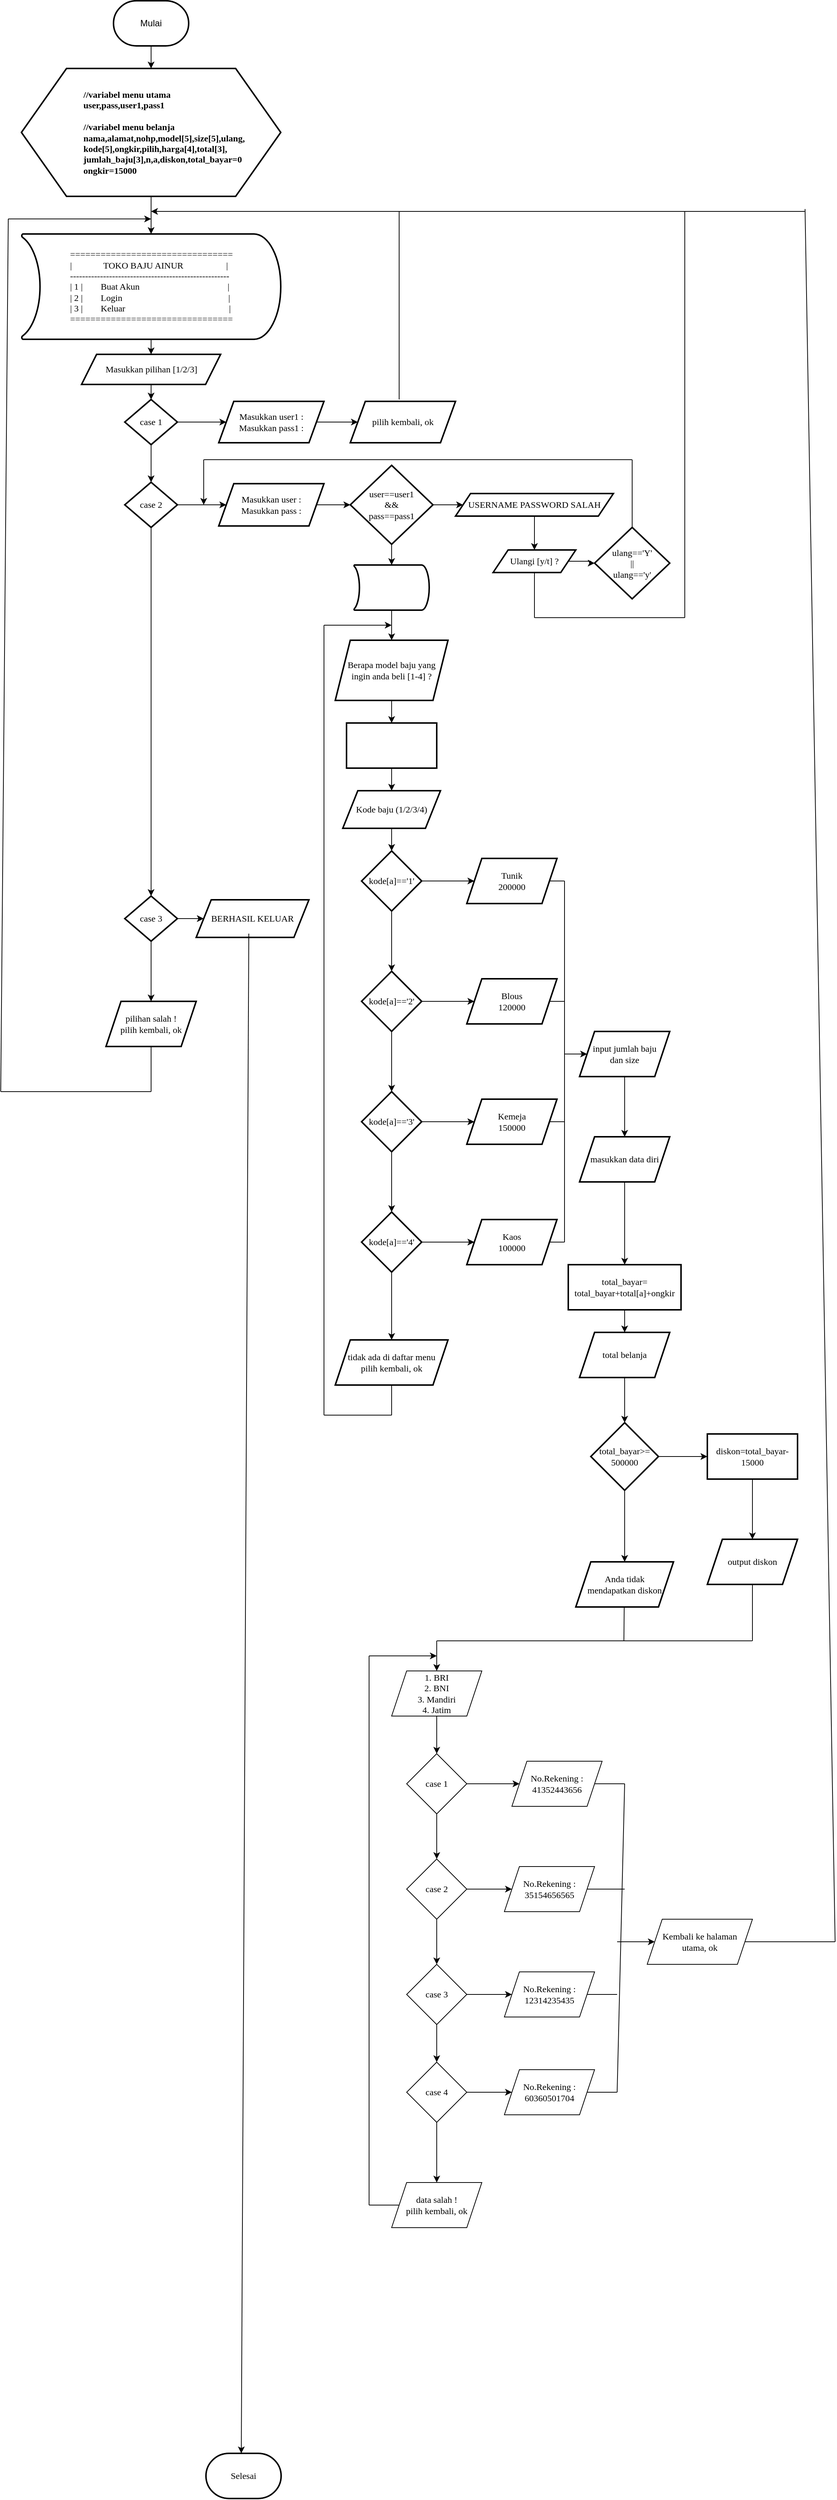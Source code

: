 <mxfile version="20.8.1" type="github">
  <diagram id="lUVQCdelqZV2-xX5M3US" name="Page-1">
    <mxGraphModel dx="1600" dy="880" grid="1" gridSize="10" guides="1" tooltips="1" connect="1" arrows="1" fold="1" page="1" pageScale="1" pageWidth="850" pageHeight="1100" math="0" shadow="0">
      <root>
        <mxCell id="0" />
        <mxCell id="1" parent="0" />
        <mxCell id="BLzsqgk2nv_leOkiWDsG-5" value="" style="edgeStyle=orthogonalEdgeStyle;rounded=0;orthogonalLoop=1;jettySize=auto;html=1;" parent="1" source="BLzsqgk2nv_leOkiWDsG-1" target="BLzsqgk2nv_leOkiWDsG-4" edge="1">
          <mxGeometry relative="1" as="geometry" />
        </mxCell>
        <mxCell id="BLzsqgk2nv_leOkiWDsG-1" value="Mulai" style="strokeWidth=2;html=1;shape=mxgraph.flowchart.terminator;whiteSpace=wrap;" parent="1" vertex="1">
          <mxGeometry x="320" y="20" width="100" height="60" as="geometry" />
        </mxCell>
        <mxCell id="BLzsqgk2nv_leOkiWDsG-9" value="" style="edgeStyle=orthogonalEdgeStyle;rounded=0;orthogonalLoop=1;jettySize=auto;html=1;fontFamily=Times New Roman;" parent="1" source="BLzsqgk2nv_leOkiWDsG-4" target="BLzsqgk2nv_leOkiWDsG-8" edge="1">
          <mxGeometry relative="1" as="geometry" />
        </mxCell>
        <mxCell id="BLzsqgk2nv_leOkiWDsG-4" value="&lt;blockquote style=&quot;margin: 0 0 0 40px; border: none; padding: 0px;&quot;&gt;&lt;blockquote style=&quot;margin: 0 0 0 40px; border: none; padding: 0px;&quot;&gt;&lt;div&gt;&lt;font style=&quot;&quot; face=&quot;Times New Roman&quot;&gt;&lt;b&gt;//variabel menu utama&lt;/b&gt;&lt;/font&gt;&lt;/div&gt;&lt;/blockquote&gt;&lt;blockquote style=&quot;margin: 0 0 0 40px; border: none; padding: 0px;&quot;&gt;&lt;div&gt;&lt;font face=&quot;Times New Roman&quot;&gt;&lt;b&gt;user,pass,&lt;/b&gt;&lt;/font&gt;&lt;b style=&quot;font-family: &amp;quot;Times New Roman&amp;quot;; background-color: initial;&quot;&gt;user1,pass1&lt;/b&gt;&lt;/div&gt;&lt;div&gt;&lt;b style=&quot;font-family: &amp;quot;Times New Roman&amp;quot;; background-color: initial;&quot;&gt;&lt;br&gt;&lt;/b&gt;&lt;/div&gt;&lt;/blockquote&gt;&lt;blockquote style=&quot;margin: 0 0 0 40px; border: none; padding: 0px;&quot;&gt;&lt;div&gt;&lt;font face=&quot;Times New Roman&quot;&gt;&lt;b&gt;//variabel menu belanja&lt;/b&gt;&lt;/font&gt;&lt;/div&gt;&lt;/blockquote&gt;&lt;blockquote style=&quot;margin: 0 0 0 40px; border: none; padding: 0px;&quot;&gt;&lt;div&gt;&lt;font face=&quot;Times New Roman&quot;&gt;&lt;b&gt;nama,alamat,&lt;/b&gt;&lt;/font&gt;&lt;b style=&quot;font-family: &amp;quot;Times New Roman&amp;quot;; background-color: initial;&quot;&gt;nohp,&lt;/b&gt;&lt;b style=&quot;font-family: &amp;quot;Times New Roman&amp;quot;; background-color: initial;&quot;&gt;model[5],size[5],&lt;/b&gt;&lt;b style=&quot;font-family: &amp;quot;Times New Roman&amp;quot;; background-color: initial;&quot;&gt;ulang,&amp;nbsp; &amp;nbsp; &amp;nbsp; &amp;nbsp; &amp;nbsp;&amp;nbsp;&lt;/b&gt;&lt;/div&gt;&lt;/blockquote&gt;&lt;blockquote style=&quot;margin: 0 0 0 40px; border: none; padding: 0px;&quot;&gt;&lt;div&gt;&lt;font face=&quot;Times New Roman&quot;&gt;&lt;b&gt;kode[5],&lt;/b&gt;&lt;/font&gt;&lt;b style=&quot;font-family: &amp;quot;Times New Roman&amp;quot;; background-color: initial;&quot;&gt;ongkir,pilih,&lt;/b&gt;&lt;b style=&quot;font-family: &amp;quot;Times New Roman&amp;quot;; background-color: initial;&quot;&gt;harga[4],total[3],&lt;/b&gt;&lt;/div&gt;&lt;div&gt;&lt;b style=&quot;font-family: &amp;quot;Times New Roman&amp;quot;; background-color: initial;&quot;&gt;jumlah_baju[3],&lt;/b&gt;&lt;b style=&quot;font-family: &amp;quot;Times New Roman&amp;quot;; background-color: initial;&quot;&gt;n,a,diskon,&lt;/b&gt;&lt;b style=&quot;font-family: &amp;quot;Times New Roman&amp;quot;; background-color: initial;&quot;&gt;total_bayar=0&lt;/b&gt;&lt;/div&gt;&lt;div&gt;&lt;b style=&quot;font-family: &amp;quot;Times New Roman&amp;quot;; background-color: initial;&quot;&gt;ongkir=15000&lt;/b&gt;&lt;/div&gt;&lt;/blockquote&gt;&lt;/blockquote&gt;&lt;div&gt;&lt;span style=&quot;&quot;&gt;	&lt;/span&gt;&lt;/div&gt;" style="shape=hexagon;perimeter=hexagonPerimeter2;whiteSpace=wrap;html=1;fixedSize=1;strokeWidth=2;size=60;align=left;" parent="1" vertex="1">
          <mxGeometry x="197.5" y="110" width="345" height="170" as="geometry" />
        </mxCell>
        <mxCell id="BLzsqgk2nv_leOkiWDsG-11" value="" style="edgeStyle=orthogonalEdgeStyle;rounded=0;orthogonalLoop=1;jettySize=auto;html=1;fontFamily=Times New Roman;" parent="1" source="BLzsqgk2nv_leOkiWDsG-8" target="BLzsqgk2nv_leOkiWDsG-10" edge="1">
          <mxGeometry relative="1" as="geometry" />
        </mxCell>
        <mxCell id="BLzsqgk2nv_leOkiWDsG-8" value="&lt;div style=&quot;text-align: justify;&quot;&gt;================================&lt;/div&gt;&lt;div style=&quot;text-align: justify;&quot;&gt;|&amp;nbsp; &amp;nbsp; &amp;nbsp; &amp;nbsp; &amp;nbsp; &amp;nbsp; &amp;nbsp; TOKO BAJU AINUR&amp;nbsp; &amp;nbsp; &amp;nbsp; &amp;nbsp; &amp;nbsp; &amp;nbsp; &amp;nbsp; &amp;nbsp; &amp;nbsp; &amp;nbsp;|&lt;/div&gt;&lt;div style=&quot;text-align: justify;&quot;&gt;-----------------------------------------------------&lt;/div&gt;&lt;div style=&quot;text-align: justify;&quot;&gt;| 1 |&amp;nbsp; &amp;nbsp; &amp;nbsp; &amp;nbsp; Buat Akun&amp;nbsp; &amp;nbsp; &amp;nbsp; &amp;nbsp; &amp;nbsp; &amp;nbsp; &amp;nbsp; &amp;nbsp; &amp;nbsp; &amp;nbsp; &amp;nbsp; &amp;nbsp; &amp;nbsp; &amp;nbsp; &amp;nbsp; &amp;nbsp; &amp;nbsp; &amp;nbsp; &amp;nbsp; &amp;nbsp;|&lt;/div&gt;&lt;div style=&quot;text-align: justify;&quot;&gt;| 2 |&amp;nbsp; &amp;nbsp; &amp;nbsp; &amp;nbsp; Login&amp;nbsp; &amp;nbsp; &amp;nbsp; &amp;nbsp; &amp;nbsp; &amp;nbsp; &amp;nbsp; &amp;nbsp; &amp;nbsp; &amp;nbsp; &amp;nbsp; &amp;nbsp; &amp;nbsp; &amp;nbsp; &amp;nbsp; &amp;nbsp; &amp;nbsp; &amp;nbsp; &amp;nbsp; &amp;nbsp; &amp;nbsp; &amp;nbsp; &amp;nbsp; &amp;nbsp;|&lt;/div&gt;&lt;div style=&quot;text-align: justify;&quot;&gt;| 3 |&amp;nbsp; &amp;nbsp; &amp;nbsp; &amp;nbsp; Keluar&amp;nbsp; &amp;nbsp; &amp;nbsp; &amp;nbsp; &amp;nbsp; &amp;nbsp; &amp;nbsp; &amp;nbsp; &amp;nbsp; &amp;nbsp; &amp;nbsp; &amp;nbsp; &amp;nbsp; &amp;nbsp; &amp;nbsp; &amp;nbsp; &amp;nbsp; &amp;nbsp; &amp;nbsp; &amp;nbsp; &amp;nbsp; &amp;nbsp; &amp;nbsp; |&lt;/div&gt;&lt;div style=&quot;text-align: justify;&quot;&gt;================================&lt;/div&gt;" style="strokeWidth=2;html=1;shape=mxgraph.flowchart.stored_data;whiteSpace=wrap;fontFamily=Times New Roman;direction=west;" parent="1" vertex="1">
          <mxGeometry x="197.5" y="330" width="345" height="140" as="geometry" />
        </mxCell>
        <mxCell id="BLzsqgk2nv_leOkiWDsG-13" value="" style="edgeStyle=orthogonalEdgeStyle;rounded=0;orthogonalLoop=1;jettySize=auto;html=1;fontFamily=Times New Roman;" parent="1" source="BLzsqgk2nv_leOkiWDsG-10" target="BLzsqgk2nv_leOkiWDsG-12" edge="1">
          <mxGeometry relative="1" as="geometry" />
        </mxCell>
        <mxCell id="BLzsqgk2nv_leOkiWDsG-10" value="Masukkan pilihan [1/2/3]" style="shape=parallelogram;perimeter=parallelogramPerimeter;whiteSpace=wrap;html=1;fixedSize=1;fontFamily=Times New Roman;strokeWidth=2;" parent="1" vertex="1">
          <mxGeometry x="277.5" y="490" width="185" height="40" as="geometry" />
        </mxCell>
        <mxCell id="BLzsqgk2nv_leOkiWDsG-15" value="" style="edgeStyle=orthogonalEdgeStyle;rounded=0;orthogonalLoop=1;jettySize=auto;html=1;fontFamily=Times New Roman;" parent="1" source="BLzsqgk2nv_leOkiWDsG-12" target="BLzsqgk2nv_leOkiWDsG-14" edge="1">
          <mxGeometry relative="1" as="geometry" />
        </mxCell>
        <mxCell id="BLzsqgk2nv_leOkiWDsG-21" value="" style="edgeStyle=orthogonalEdgeStyle;rounded=0;orthogonalLoop=1;jettySize=auto;html=1;fontFamily=Times New Roman;" parent="1" source="BLzsqgk2nv_leOkiWDsG-12" target="BLzsqgk2nv_leOkiWDsG-20" edge="1">
          <mxGeometry relative="1" as="geometry" />
        </mxCell>
        <mxCell id="BLzsqgk2nv_leOkiWDsG-12" value="case 1" style="rhombus;whiteSpace=wrap;html=1;fontFamily=Times New Roman;strokeWidth=2;" parent="1" vertex="1">
          <mxGeometry x="335" y="550" width="70" height="60" as="geometry" />
        </mxCell>
        <mxCell id="BLzsqgk2nv_leOkiWDsG-17" value="" style="edgeStyle=orthogonalEdgeStyle;rounded=0;orthogonalLoop=1;jettySize=auto;html=1;fontFamily=Times New Roman;" parent="1" source="BLzsqgk2nv_leOkiWDsG-14" target="BLzsqgk2nv_leOkiWDsG-16" edge="1">
          <mxGeometry relative="1" as="geometry" />
        </mxCell>
        <mxCell id="BLzsqgk2nv_leOkiWDsG-29" value="" style="edgeStyle=orthogonalEdgeStyle;rounded=0;orthogonalLoop=1;jettySize=auto;html=1;fontFamily=Times New Roman;" parent="1" source="BLzsqgk2nv_leOkiWDsG-14" target="BLzsqgk2nv_leOkiWDsG-28" edge="1">
          <mxGeometry relative="1" as="geometry" />
        </mxCell>
        <mxCell id="BLzsqgk2nv_leOkiWDsG-14" value="case 2" style="rhombus;whiteSpace=wrap;html=1;fontFamily=Times New Roman;strokeWidth=2;" parent="1" vertex="1">
          <mxGeometry x="335" y="660" width="70" height="60" as="geometry" />
        </mxCell>
        <mxCell id="BLzsqgk2nv_leOkiWDsG-50" value="" style="edgeStyle=orthogonalEdgeStyle;rounded=0;orthogonalLoop=1;jettySize=auto;html=1;fontFamily=Times New Roman;" parent="1" source="BLzsqgk2nv_leOkiWDsG-16" target="BLzsqgk2nv_leOkiWDsG-49" edge="1">
          <mxGeometry relative="1" as="geometry" />
        </mxCell>
        <mxCell id="C-4k_m9zv1TgVvlvxmkB-58" value="" style="edgeStyle=orthogonalEdgeStyle;rounded=0;orthogonalLoop=1;jettySize=auto;html=1;fontFamily=Times New Roman;" edge="1" parent="1" source="BLzsqgk2nv_leOkiWDsG-16" target="C-4k_m9zv1TgVvlvxmkB-57">
          <mxGeometry relative="1" as="geometry" />
        </mxCell>
        <mxCell id="BLzsqgk2nv_leOkiWDsG-16" value="case 3" style="rhombus;whiteSpace=wrap;html=1;fontFamily=Times New Roman;strokeWidth=2;" parent="1" vertex="1">
          <mxGeometry x="335" y="1210" width="70" height="60" as="geometry" />
        </mxCell>
        <mxCell id="BLzsqgk2nv_leOkiWDsG-23" value="" style="edgeStyle=orthogonalEdgeStyle;rounded=0;orthogonalLoop=1;jettySize=auto;html=1;fontFamily=Times New Roman;" parent="1" source="BLzsqgk2nv_leOkiWDsG-20" target="BLzsqgk2nv_leOkiWDsG-22" edge="1">
          <mxGeometry relative="1" as="geometry" />
        </mxCell>
        <mxCell id="BLzsqgk2nv_leOkiWDsG-20" value="Masukkan user1 :&lt;br&gt;Masukkan pass1 :" style="shape=parallelogram;perimeter=parallelogramPerimeter;whiteSpace=wrap;html=1;fixedSize=1;fontFamily=Times New Roman;strokeWidth=2;" parent="1" vertex="1">
          <mxGeometry x="460" y="552.5" width="140" height="55" as="geometry" />
        </mxCell>
        <mxCell id="BLzsqgk2nv_leOkiWDsG-22" value="pilih kembali, ok" style="shape=parallelogram;perimeter=parallelogramPerimeter;whiteSpace=wrap;html=1;fixedSize=1;fontFamily=Times New Roman;strokeWidth=2;" parent="1" vertex="1">
          <mxGeometry x="635" y="552.5" width="140" height="55" as="geometry" />
        </mxCell>
        <mxCell id="BLzsqgk2nv_leOkiWDsG-26" value="" style="endArrow=classic;html=1;rounded=0;fontFamily=Times New Roman;" parent="1" edge="1">
          <mxGeometry width="50" height="50" relative="1" as="geometry">
            <mxPoint x="1240" y="300" as="sourcePoint" />
            <mxPoint x="370" y="300" as="targetPoint" />
          </mxGeometry>
        </mxCell>
        <mxCell id="BLzsqgk2nv_leOkiWDsG-27" value="" style="endArrow=none;html=1;rounded=0;fontFamily=Times New Roman;" parent="1" edge="1">
          <mxGeometry width="50" height="50" relative="1" as="geometry">
            <mxPoint x="700" y="550" as="sourcePoint" />
            <mxPoint x="700" y="300" as="targetPoint" />
          </mxGeometry>
        </mxCell>
        <mxCell id="BLzsqgk2nv_leOkiWDsG-33" value="" style="edgeStyle=orthogonalEdgeStyle;rounded=0;orthogonalLoop=1;jettySize=auto;html=1;fontFamily=Times New Roman;" parent="1" source="BLzsqgk2nv_leOkiWDsG-28" target="BLzsqgk2nv_leOkiWDsG-32" edge="1">
          <mxGeometry relative="1" as="geometry" />
        </mxCell>
        <mxCell id="BLzsqgk2nv_leOkiWDsG-28" value="Masukkan user :&lt;br style=&quot;border-color: var(--border-color);&quot;&gt;Masukkan pass :" style="shape=parallelogram;perimeter=parallelogramPerimeter;whiteSpace=wrap;html=1;fixedSize=1;fontFamily=Times New Roman;strokeWidth=2;" parent="1" vertex="1">
          <mxGeometry x="460" y="661.88" width="140" height="56.25" as="geometry" />
        </mxCell>
        <mxCell id="BLzsqgk2nv_leOkiWDsG-37" value="" style="edgeStyle=orthogonalEdgeStyle;rounded=0;orthogonalLoop=1;jettySize=auto;html=1;fontFamily=Times New Roman;" parent="1" source="BLzsqgk2nv_leOkiWDsG-32" target="BLzsqgk2nv_leOkiWDsG-36" edge="1">
          <mxGeometry relative="1" as="geometry" />
        </mxCell>
        <mxCell id="BLzsqgk2nv_leOkiWDsG-52" value="" style="edgeStyle=orthogonalEdgeStyle;rounded=0;orthogonalLoop=1;jettySize=auto;html=1;fontFamily=Times New Roman;" parent="1" source="BLzsqgk2nv_leOkiWDsG-32" target="BLzsqgk2nv_leOkiWDsG-51" edge="1">
          <mxGeometry relative="1" as="geometry" />
        </mxCell>
        <mxCell id="BLzsqgk2nv_leOkiWDsG-32" value="user==user1&lt;br&gt;&amp;amp;&amp;amp;&lt;br&gt;pass==pass1" style="rhombus;whiteSpace=wrap;html=1;fontFamily=Times New Roman;strokeWidth=2;" parent="1" vertex="1">
          <mxGeometry x="635" y="637.51" width="110" height="104.99" as="geometry" />
        </mxCell>
        <mxCell id="BLzsqgk2nv_leOkiWDsG-39" value="" style="edgeStyle=orthogonalEdgeStyle;rounded=0;orthogonalLoop=1;jettySize=auto;html=1;fontFamily=Times New Roman;" parent="1" source="BLzsqgk2nv_leOkiWDsG-36" target="BLzsqgk2nv_leOkiWDsG-38" edge="1">
          <mxGeometry relative="1" as="geometry" />
        </mxCell>
        <mxCell id="BLzsqgk2nv_leOkiWDsG-36" value="USERNAME PASSWORD SALAH" style="shape=parallelogram;perimeter=parallelogramPerimeter;whiteSpace=wrap;html=1;fixedSize=1;fontFamily=Times New Roman;strokeWidth=2;" parent="1" vertex="1">
          <mxGeometry x="775" y="675" width="210" height="30" as="geometry" />
        </mxCell>
        <mxCell id="BLzsqgk2nv_leOkiWDsG-41" value="" style="edgeStyle=orthogonalEdgeStyle;rounded=0;orthogonalLoop=1;jettySize=auto;html=1;fontFamily=Times New Roman;" parent="1" source="BLzsqgk2nv_leOkiWDsG-38" target="BLzsqgk2nv_leOkiWDsG-40" edge="1">
          <mxGeometry relative="1" as="geometry" />
        </mxCell>
        <mxCell id="BLzsqgk2nv_leOkiWDsG-38" value="Ulangi [y/t] ?" style="shape=parallelogram;perimeter=parallelogramPerimeter;whiteSpace=wrap;html=1;fixedSize=1;fontFamily=Times New Roman;strokeWidth=2;" parent="1" vertex="1">
          <mxGeometry x="825" y="750" width="110" height="30" as="geometry" />
        </mxCell>
        <mxCell id="BLzsqgk2nv_leOkiWDsG-40" value="ulang==&#39;Y&#39;&lt;br&gt;||&lt;br&gt;ulang==&#39;y&#39;" style="rhombus;whiteSpace=wrap;html=1;fontFamily=Times New Roman;strokeWidth=2;" parent="1" vertex="1">
          <mxGeometry x="960" y="720" width="100" height="95" as="geometry" />
        </mxCell>
        <mxCell id="BLzsqgk2nv_leOkiWDsG-44" value="" style="endArrow=none;html=1;rounded=0;fontFamily=Times New Roman;" parent="1" edge="1">
          <mxGeometry width="50" height="50" relative="1" as="geometry">
            <mxPoint x="440" y="630" as="sourcePoint" />
            <mxPoint x="1010" y="630" as="targetPoint" />
          </mxGeometry>
        </mxCell>
        <mxCell id="BLzsqgk2nv_leOkiWDsG-45" value="" style="endArrow=classic;html=1;rounded=0;fontFamily=Times New Roman;" parent="1" edge="1">
          <mxGeometry width="50" height="50" relative="1" as="geometry">
            <mxPoint x="440" y="630" as="sourcePoint" />
            <mxPoint x="440" y="690" as="targetPoint" />
          </mxGeometry>
        </mxCell>
        <mxCell id="BLzsqgk2nv_leOkiWDsG-48" value="" style="endArrow=none;html=1;rounded=0;fontFamily=Times New Roman;" parent="1" edge="1">
          <mxGeometry x="-1" y="-206" width="50" height="50" relative="1" as="geometry">
            <mxPoint x="1080" y="840" as="sourcePoint" />
            <mxPoint x="1080" y="300" as="targetPoint" />
            <mxPoint x="-26" y="100" as="offset" />
          </mxGeometry>
        </mxCell>
        <mxCell id="BLzsqgk2nv_leOkiWDsG-49" value="BERHASIL KELUAR" style="shape=parallelogram;perimeter=parallelogramPerimeter;whiteSpace=wrap;html=1;fixedSize=1;fontFamily=Times New Roman;strokeWidth=2;" parent="1" vertex="1">
          <mxGeometry x="430" y="1215" width="150" height="50" as="geometry" />
        </mxCell>
        <mxCell id="BLzsqgk2nv_leOkiWDsG-56" value="" style="edgeStyle=orthogonalEdgeStyle;rounded=0;orthogonalLoop=1;jettySize=auto;html=1;fontFamily=Times New Roman;" parent="1" source="BLzsqgk2nv_leOkiWDsG-51" target="BLzsqgk2nv_leOkiWDsG-55" edge="1">
          <mxGeometry relative="1" as="geometry" />
        </mxCell>
        <mxCell id="BLzsqgk2nv_leOkiWDsG-51" value="" style="strokeWidth=2;html=1;shape=mxgraph.flowchart.stored_data;whiteSpace=wrap;fontFamily=Times New Roman;rotation=-180;" parent="1" vertex="1">
          <mxGeometry x="640" y="770" width="100" height="60" as="geometry" />
        </mxCell>
        <mxCell id="BLzsqgk2nv_leOkiWDsG-58" value="" style="edgeStyle=orthogonalEdgeStyle;rounded=0;orthogonalLoop=1;jettySize=auto;html=1;fontFamily=Times New Roman;" parent="1" source="BLzsqgk2nv_leOkiWDsG-55" target="BLzsqgk2nv_leOkiWDsG-57" edge="1">
          <mxGeometry relative="1" as="geometry" />
        </mxCell>
        <mxCell id="BLzsqgk2nv_leOkiWDsG-55" value="Berapa model baju yang&lt;br&gt;ingin anda beli [1-4] ?" style="shape=parallelogram;perimeter=parallelogramPerimeter;whiteSpace=wrap;html=1;fixedSize=1;fontFamily=Times New Roman;strokeWidth=2;" parent="1" vertex="1">
          <mxGeometry x="615" y="870" width="150" height="80" as="geometry" />
        </mxCell>
        <mxCell id="BLzsqgk2nv_leOkiWDsG-60" value="" style="edgeStyle=orthogonalEdgeStyle;rounded=0;orthogonalLoop=1;jettySize=auto;html=1;fontFamily=Times New Roman;" parent="1" source="BLzsqgk2nv_leOkiWDsG-57" target="BLzsqgk2nv_leOkiWDsG-59" edge="1">
          <mxGeometry relative="1" as="geometry" />
        </mxCell>
        <mxCell id="BLzsqgk2nv_leOkiWDsG-57" value="" style="whiteSpace=wrap;html=1;fontFamily=Times New Roman;strokeWidth=2;" parent="1" vertex="1">
          <mxGeometry x="630" y="980" width="120" height="60" as="geometry" />
        </mxCell>
        <mxCell id="BLzsqgk2nv_leOkiWDsG-62" value="" style="edgeStyle=orthogonalEdgeStyle;rounded=0;orthogonalLoop=1;jettySize=auto;html=1;fontFamily=Times New Roman;" parent="1" source="BLzsqgk2nv_leOkiWDsG-59" target="BLzsqgk2nv_leOkiWDsG-61" edge="1">
          <mxGeometry relative="1" as="geometry" />
        </mxCell>
        <mxCell id="BLzsqgk2nv_leOkiWDsG-59" value="Kode baju (1/2/3/4)" style="shape=parallelogram;perimeter=parallelogramPerimeter;whiteSpace=wrap;html=1;fixedSize=1;fontFamily=Times New Roman;strokeWidth=2;" parent="1" vertex="1">
          <mxGeometry x="625" y="1070" width="130" height="50" as="geometry" />
        </mxCell>
        <mxCell id="C-4k_m9zv1TgVvlvxmkB-2" value="" style="edgeStyle=orthogonalEdgeStyle;rounded=0;orthogonalLoop=1;jettySize=auto;html=1;fontFamily=Times New Roman;" edge="1" parent="1" source="BLzsqgk2nv_leOkiWDsG-61" target="C-4k_m9zv1TgVvlvxmkB-1">
          <mxGeometry relative="1" as="geometry" />
        </mxCell>
        <mxCell id="C-4k_m9zv1TgVvlvxmkB-8" value="" style="edgeStyle=orthogonalEdgeStyle;rounded=0;orthogonalLoop=1;jettySize=auto;html=1;fontFamily=Times New Roman;" edge="1" parent="1" source="BLzsqgk2nv_leOkiWDsG-61" target="C-4k_m9zv1TgVvlvxmkB-7">
          <mxGeometry relative="1" as="geometry" />
        </mxCell>
        <mxCell id="BLzsqgk2nv_leOkiWDsG-61" value="kode[a]==&#39;1&#39;" style="rhombus;whiteSpace=wrap;html=1;fontFamily=Times New Roman;strokeWidth=2;" parent="1" vertex="1">
          <mxGeometry x="650" y="1150" width="80" height="80" as="geometry" />
        </mxCell>
        <mxCell id="C-4k_m9zv1TgVvlvxmkB-4" value="" style="edgeStyle=orthogonalEdgeStyle;rounded=0;orthogonalLoop=1;jettySize=auto;html=1;fontFamily=Times New Roman;" edge="1" parent="1" source="C-4k_m9zv1TgVvlvxmkB-1" target="C-4k_m9zv1TgVvlvxmkB-3">
          <mxGeometry relative="1" as="geometry" />
        </mxCell>
        <mxCell id="C-4k_m9zv1TgVvlvxmkB-10" value="" style="edgeStyle=orthogonalEdgeStyle;rounded=0;orthogonalLoop=1;jettySize=auto;html=1;fontFamily=Times New Roman;" edge="1" parent="1" source="C-4k_m9zv1TgVvlvxmkB-1" target="C-4k_m9zv1TgVvlvxmkB-9">
          <mxGeometry relative="1" as="geometry" />
        </mxCell>
        <mxCell id="C-4k_m9zv1TgVvlvxmkB-1" value="kode[a]==&#39;2&#39;" style="rhombus;whiteSpace=wrap;html=1;fontFamily=Times New Roman;strokeWidth=2;" vertex="1" parent="1">
          <mxGeometry x="650" y="1310" width="80" height="80" as="geometry" />
        </mxCell>
        <mxCell id="C-4k_m9zv1TgVvlvxmkB-6" value="" style="edgeStyle=orthogonalEdgeStyle;rounded=0;orthogonalLoop=1;jettySize=auto;html=1;fontFamily=Times New Roman;" edge="1" parent="1" source="C-4k_m9zv1TgVvlvxmkB-3" target="C-4k_m9zv1TgVvlvxmkB-5">
          <mxGeometry relative="1" as="geometry" />
        </mxCell>
        <mxCell id="C-4k_m9zv1TgVvlvxmkB-13" value="" style="edgeStyle=orthogonalEdgeStyle;rounded=0;orthogonalLoop=1;jettySize=auto;html=1;fontFamily=Times New Roman;" edge="1" parent="1" source="C-4k_m9zv1TgVvlvxmkB-3" target="C-4k_m9zv1TgVvlvxmkB-12">
          <mxGeometry relative="1" as="geometry" />
        </mxCell>
        <mxCell id="C-4k_m9zv1TgVvlvxmkB-3" value="kode[a]==&#39;3&#39;" style="rhombus;whiteSpace=wrap;html=1;fontFamily=Times New Roman;strokeWidth=2;" vertex="1" parent="1">
          <mxGeometry x="650" y="1470" width="80" height="80" as="geometry" />
        </mxCell>
        <mxCell id="C-4k_m9zv1TgVvlvxmkB-15" value="" style="edgeStyle=orthogonalEdgeStyle;rounded=0;orthogonalLoop=1;jettySize=auto;html=1;fontFamily=Times New Roman;" edge="1" parent="1" source="C-4k_m9zv1TgVvlvxmkB-5" target="C-4k_m9zv1TgVvlvxmkB-14">
          <mxGeometry relative="1" as="geometry" />
        </mxCell>
        <mxCell id="C-4k_m9zv1TgVvlvxmkB-17" value="" style="edgeStyle=orthogonalEdgeStyle;rounded=0;orthogonalLoop=1;jettySize=auto;html=1;fontFamily=Times New Roman;" edge="1" parent="1" source="C-4k_m9zv1TgVvlvxmkB-5" target="C-4k_m9zv1TgVvlvxmkB-16">
          <mxGeometry relative="1" as="geometry" />
        </mxCell>
        <mxCell id="C-4k_m9zv1TgVvlvxmkB-5" value="kode[a]==&#39;4&#39;" style="rhombus;whiteSpace=wrap;html=1;fontFamily=Times New Roman;strokeWidth=2;" vertex="1" parent="1">
          <mxGeometry x="650" y="1630" width="80" height="80" as="geometry" />
        </mxCell>
        <mxCell id="C-4k_m9zv1TgVvlvxmkB-7" value="Tunik&lt;br&gt;200000" style="shape=parallelogram;perimeter=parallelogramPerimeter;whiteSpace=wrap;html=1;fixedSize=1;fontFamily=Times New Roman;strokeWidth=2;" vertex="1" parent="1">
          <mxGeometry x="790" y="1160" width="120" height="60" as="geometry" />
        </mxCell>
        <mxCell id="C-4k_m9zv1TgVvlvxmkB-9" value="Blous&lt;br&gt;120000" style="shape=parallelogram;perimeter=parallelogramPerimeter;whiteSpace=wrap;html=1;fixedSize=1;fontFamily=Times New Roman;strokeWidth=2;" vertex="1" parent="1">
          <mxGeometry x="790" y="1320" width="120" height="60" as="geometry" />
        </mxCell>
        <mxCell id="C-4k_m9zv1TgVvlvxmkB-12" value="Kemeja&lt;br&gt;150000" style="shape=parallelogram;perimeter=parallelogramPerimeter;whiteSpace=wrap;html=1;fixedSize=1;fontFamily=Times New Roman;strokeWidth=2;" vertex="1" parent="1">
          <mxGeometry x="790" y="1480" width="120" height="60" as="geometry" />
        </mxCell>
        <mxCell id="C-4k_m9zv1TgVvlvxmkB-14" value="Kaos&lt;br&gt;100000" style="shape=parallelogram;perimeter=parallelogramPerimeter;whiteSpace=wrap;html=1;fixedSize=1;fontFamily=Times New Roman;strokeWidth=2;" vertex="1" parent="1">
          <mxGeometry x="790" y="1640" width="120" height="60" as="geometry" />
        </mxCell>
        <mxCell id="C-4k_m9zv1TgVvlvxmkB-16" value="tidak ada di daftar menu&lt;br&gt;pilih kembali, ok" style="shape=parallelogram;perimeter=parallelogramPerimeter;whiteSpace=wrap;html=1;fixedSize=1;fontFamily=Times New Roman;strokeWidth=2;" vertex="1" parent="1">
          <mxGeometry x="615" y="1800" width="150" height="60" as="geometry" />
        </mxCell>
        <mxCell id="C-4k_m9zv1TgVvlvxmkB-22" value="" style="edgeStyle=orthogonalEdgeStyle;rounded=0;orthogonalLoop=1;jettySize=auto;html=1;fontFamily=Times New Roman;" edge="1" parent="1" source="C-4k_m9zv1TgVvlvxmkB-20" target="C-4k_m9zv1TgVvlvxmkB-21">
          <mxGeometry relative="1" as="geometry" />
        </mxCell>
        <mxCell id="C-4k_m9zv1TgVvlvxmkB-20" value="input jumlah baju&lt;br&gt;dan size" style="shape=parallelogram;perimeter=parallelogramPerimeter;whiteSpace=wrap;html=1;fixedSize=1;fontFamily=Times New Roman;strokeWidth=2;" vertex="1" parent="1">
          <mxGeometry x="940" y="1390" width="120" height="60" as="geometry" />
        </mxCell>
        <mxCell id="C-4k_m9zv1TgVvlvxmkB-24" value="" style="edgeStyle=orthogonalEdgeStyle;rounded=0;orthogonalLoop=1;jettySize=auto;html=1;fontFamily=Times New Roman;" edge="1" parent="1" source="C-4k_m9zv1TgVvlvxmkB-21" target="C-4k_m9zv1TgVvlvxmkB-23">
          <mxGeometry relative="1" as="geometry" />
        </mxCell>
        <mxCell id="C-4k_m9zv1TgVvlvxmkB-21" value="masukkan data diri" style="shape=parallelogram;perimeter=parallelogramPerimeter;whiteSpace=wrap;html=1;fixedSize=1;fontFamily=Times New Roman;strokeWidth=2;" vertex="1" parent="1">
          <mxGeometry x="940" y="1530" width="120" height="60" as="geometry" />
        </mxCell>
        <mxCell id="C-4k_m9zv1TgVvlvxmkB-26" value="" style="edgeStyle=orthogonalEdgeStyle;rounded=0;orthogonalLoop=1;jettySize=auto;html=1;fontFamily=Times New Roman;" edge="1" parent="1" source="C-4k_m9zv1TgVvlvxmkB-23" target="C-4k_m9zv1TgVvlvxmkB-25">
          <mxGeometry relative="1" as="geometry" />
        </mxCell>
        <mxCell id="C-4k_m9zv1TgVvlvxmkB-23" value="total_bayar=&lt;br&gt;total_bayar+total[a]+ongkir" style="whiteSpace=wrap;html=1;fontFamily=Times New Roman;strokeWidth=2;" vertex="1" parent="1">
          <mxGeometry x="925" y="1700" width="150" height="60" as="geometry" />
        </mxCell>
        <mxCell id="C-4k_m9zv1TgVvlvxmkB-28" value="" style="edgeStyle=orthogonalEdgeStyle;rounded=0;orthogonalLoop=1;jettySize=auto;html=1;fontFamily=Times New Roman;" edge="1" parent="1" source="C-4k_m9zv1TgVvlvxmkB-25" target="C-4k_m9zv1TgVvlvxmkB-27">
          <mxGeometry relative="1" as="geometry" />
        </mxCell>
        <mxCell id="C-4k_m9zv1TgVvlvxmkB-25" value="total belanja" style="shape=parallelogram;perimeter=parallelogramPerimeter;whiteSpace=wrap;html=1;fixedSize=1;fontFamily=Times New Roman;strokeWidth=2;" vertex="1" parent="1">
          <mxGeometry x="940" y="1790" width="120" height="60" as="geometry" />
        </mxCell>
        <mxCell id="C-4k_m9zv1TgVvlvxmkB-30" value="" style="edgeStyle=orthogonalEdgeStyle;rounded=0;orthogonalLoop=1;jettySize=auto;html=1;fontFamily=Times New Roman;" edge="1" parent="1" source="C-4k_m9zv1TgVvlvxmkB-27" target="C-4k_m9zv1TgVvlvxmkB-29">
          <mxGeometry relative="1" as="geometry" />
        </mxCell>
        <mxCell id="C-4k_m9zv1TgVvlvxmkB-35" value="" style="edgeStyle=orthogonalEdgeStyle;rounded=0;orthogonalLoop=1;jettySize=auto;html=1;fontFamily=Times New Roman;" edge="1" parent="1" source="C-4k_m9zv1TgVvlvxmkB-27" target="C-4k_m9zv1TgVvlvxmkB-34">
          <mxGeometry relative="1" as="geometry" />
        </mxCell>
        <mxCell id="C-4k_m9zv1TgVvlvxmkB-27" value="total_bayar&amp;gt;=&lt;br&gt;500000" style="rhombus;whiteSpace=wrap;html=1;fontFamily=Times New Roman;strokeWidth=2;" vertex="1" parent="1">
          <mxGeometry x="955" y="1910" width="90" height="90" as="geometry" />
        </mxCell>
        <mxCell id="C-4k_m9zv1TgVvlvxmkB-32" value="" style="edgeStyle=orthogonalEdgeStyle;rounded=0;orthogonalLoop=1;jettySize=auto;html=1;fontFamily=Times New Roman;" edge="1" parent="1" source="C-4k_m9zv1TgVvlvxmkB-29" target="C-4k_m9zv1TgVvlvxmkB-31">
          <mxGeometry relative="1" as="geometry" />
        </mxCell>
        <mxCell id="C-4k_m9zv1TgVvlvxmkB-29" value="diskon=total_bayar-15000" style="whiteSpace=wrap;html=1;fontFamily=Times New Roman;strokeWidth=2;" vertex="1" parent="1">
          <mxGeometry x="1110" y="1925" width="120" height="60" as="geometry" />
        </mxCell>
        <mxCell id="C-4k_m9zv1TgVvlvxmkB-31" value="output diskon" style="shape=parallelogram;perimeter=parallelogramPerimeter;whiteSpace=wrap;html=1;fixedSize=1;fontFamily=Times New Roman;strokeWidth=2;" vertex="1" parent="1">
          <mxGeometry x="1110" y="2065" width="120" height="60" as="geometry" />
        </mxCell>
        <mxCell id="C-4k_m9zv1TgVvlvxmkB-34" value="Anda tidak&lt;br&gt;mendapatkan diskon" style="shape=parallelogram;perimeter=parallelogramPerimeter;whiteSpace=wrap;html=1;fixedSize=1;fontFamily=Times New Roman;strokeWidth=2;" vertex="1" parent="1">
          <mxGeometry x="935" y="2095" width="130" height="60" as="geometry" />
        </mxCell>
        <mxCell id="C-4k_m9zv1TgVvlvxmkB-36" value="" style="endArrow=none;html=1;rounded=0;fontFamily=Times New Roman;" edge="1" parent="1">
          <mxGeometry width="50" height="50" relative="1" as="geometry">
            <mxPoint x="1170" y="2126" as="sourcePoint" />
            <mxPoint x="1170" y="2200" as="targetPoint" />
          </mxGeometry>
        </mxCell>
        <mxCell id="C-4k_m9zv1TgVvlvxmkB-37" value="" style="endArrow=none;html=1;rounded=0;fontFamily=Times New Roman;" edge="1" parent="1">
          <mxGeometry width="50" height="50" relative="1" as="geometry">
            <mxPoint x="999.41" y="2156" as="sourcePoint" />
            <mxPoint x="999" y="2200" as="targetPoint" />
          </mxGeometry>
        </mxCell>
        <mxCell id="C-4k_m9zv1TgVvlvxmkB-40" value="" style="edgeStyle=orthogonalEdgeStyle;rounded=0;orthogonalLoop=1;jettySize=auto;html=1;fontFamily=Times New Roman;" edge="1" parent="1" source="C-4k_m9zv1TgVvlvxmkB-38" target="C-4k_m9zv1TgVvlvxmkB-39">
          <mxGeometry relative="1" as="geometry" />
        </mxCell>
        <mxCell id="C-4k_m9zv1TgVvlvxmkB-38" value="&lt;div&gt;1. BRI&lt;/div&gt;&lt;div&gt;&lt;span style=&quot;background-color: initial;&quot;&gt;2. BNI&lt;/span&gt;&lt;/div&gt;&lt;div&gt;&lt;span style=&quot;background-color: initial;&quot;&gt;3. Mandiri&lt;/span&gt;&lt;/div&gt;&lt;div&gt;&lt;span style=&quot;background-color: initial;&quot;&gt;4. Jatim&lt;/span&gt;&lt;/div&gt;" style="shape=parallelogram;perimeter=parallelogramPerimeter;whiteSpace=wrap;html=1;fixedSize=1;fontFamily=Times New Roman;" vertex="1" parent="1">
          <mxGeometry x="690" y="2240" width="120" height="60" as="geometry" />
        </mxCell>
        <mxCell id="C-4k_m9zv1TgVvlvxmkB-42" value="" style="edgeStyle=orthogonalEdgeStyle;rounded=0;orthogonalLoop=1;jettySize=auto;html=1;fontFamily=Times New Roman;" edge="1" parent="1" source="C-4k_m9zv1TgVvlvxmkB-39" target="C-4k_m9zv1TgVvlvxmkB-41">
          <mxGeometry relative="1" as="geometry" />
        </mxCell>
        <mxCell id="C-4k_m9zv1TgVvlvxmkB-50" value="" style="edgeStyle=orthogonalEdgeStyle;rounded=0;orthogonalLoop=1;jettySize=auto;html=1;fontFamily=Times New Roman;" edge="1" parent="1" source="C-4k_m9zv1TgVvlvxmkB-39" target="C-4k_m9zv1TgVvlvxmkB-49">
          <mxGeometry relative="1" as="geometry" />
        </mxCell>
        <mxCell id="C-4k_m9zv1TgVvlvxmkB-39" value="case 1" style="rhombus;whiteSpace=wrap;html=1;fontFamily=Times New Roman;" vertex="1" parent="1">
          <mxGeometry x="710" y="2350" width="80" height="80" as="geometry" />
        </mxCell>
        <mxCell id="C-4k_m9zv1TgVvlvxmkB-44" value="" style="edgeStyle=orthogonalEdgeStyle;rounded=0;orthogonalLoop=1;jettySize=auto;html=1;fontFamily=Times New Roman;" edge="1" parent="1" source="C-4k_m9zv1TgVvlvxmkB-41" target="C-4k_m9zv1TgVvlvxmkB-43">
          <mxGeometry relative="1" as="geometry" />
        </mxCell>
        <mxCell id="C-4k_m9zv1TgVvlvxmkB-52" value="" style="edgeStyle=orthogonalEdgeStyle;rounded=0;orthogonalLoop=1;jettySize=auto;html=1;fontFamily=Times New Roman;" edge="1" parent="1" source="C-4k_m9zv1TgVvlvxmkB-41" target="C-4k_m9zv1TgVvlvxmkB-51">
          <mxGeometry relative="1" as="geometry" />
        </mxCell>
        <mxCell id="C-4k_m9zv1TgVvlvxmkB-41" value="case 2" style="rhombus;whiteSpace=wrap;html=1;fontFamily=Times New Roman;" vertex="1" parent="1">
          <mxGeometry x="710" y="2490" width="80" height="80" as="geometry" />
        </mxCell>
        <mxCell id="C-4k_m9zv1TgVvlvxmkB-46" value="" style="edgeStyle=orthogonalEdgeStyle;rounded=0;orthogonalLoop=1;jettySize=auto;html=1;fontFamily=Times New Roman;" edge="1" parent="1" source="C-4k_m9zv1TgVvlvxmkB-43" target="C-4k_m9zv1TgVvlvxmkB-45">
          <mxGeometry relative="1" as="geometry" />
        </mxCell>
        <mxCell id="C-4k_m9zv1TgVvlvxmkB-54" value="" style="edgeStyle=orthogonalEdgeStyle;rounded=0;orthogonalLoop=1;jettySize=auto;html=1;fontFamily=Times New Roman;" edge="1" parent="1" source="C-4k_m9zv1TgVvlvxmkB-43" target="C-4k_m9zv1TgVvlvxmkB-53">
          <mxGeometry relative="1" as="geometry" />
        </mxCell>
        <mxCell id="C-4k_m9zv1TgVvlvxmkB-43" value="case 3" style="rhombus;whiteSpace=wrap;html=1;fontFamily=Times New Roman;" vertex="1" parent="1">
          <mxGeometry x="710" y="2630" width="80" height="80" as="geometry" />
        </mxCell>
        <mxCell id="C-4k_m9zv1TgVvlvxmkB-48" value="" style="edgeStyle=orthogonalEdgeStyle;rounded=0;orthogonalLoop=1;jettySize=auto;html=1;fontFamily=Times New Roman;" edge="1" parent="1" source="C-4k_m9zv1TgVvlvxmkB-45" target="C-4k_m9zv1TgVvlvxmkB-47">
          <mxGeometry relative="1" as="geometry" />
        </mxCell>
        <mxCell id="C-4k_m9zv1TgVvlvxmkB-56" value="" style="edgeStyle=orthogonalEdgeStyle;rounded=0;orthogonalLoop=1;jettySize=auto;html=1;fontFamily=Times New Roman;" edge="1" parent="1" source="C-4k_m9zv1TgVvlvxmkB-45" target="C-4k_m9zv1TgVvlvxmkB-55">
          <mxGeometry relative="1" as="geometry" />
        </mxCell>
        <mxCell id="C-4k_m9zv1TgVvlvxmkB-45" value="case 4" style="rhombus;whiteSpace=wrap;html=1;fontFamily=Times New Roman;" vertex="1" parent="1">
          <mxGeometry x="710" y="2760" width="80" height="80" as="geometry" />
        </mxCell>
        <mxCell id="C-4k_m9zv1TgVvlvxmkB-47" value="data salah !&lt;br&gt;pilih kembali, ok" style="shape=parallelogram;perimeter=parallelogramPerimeter;whiteSpace=wrap;html=1;fixedSize=1;fontFamily=Times New Roman;" vertex="1" parent="1">
          <mxGeometry x="690" y="2920" width="120" height="60" as="geometry" />
        </mxCell>
        <mxCell id="C-4k_m9zv1TgVvlvxmkB-49" value="No.Rekening : 41352443656" style="shape=parallelogram;perimeter=parallelogramPerimeter;whiteSpace=wrap;html=1;fixedSize=1;fontFamily=Times New Roman;" vertex="1" parent="1">
          <mxGeometry x="850" y="2360" width="120" height="60" as="geometry" />
        </mxCell>
        <mxCell id="C-4k_m9zv1TgVvlvxmkB-51" value="No.Rekening : 35154656565" style="shape=parallelogram;perimeter=parallelogramPerimeter;whiteSpace=wrap;html=1;fixedSize=1;fontFamily=Times New Roman;" vertex="1" parent="1">
          <mxGeometry x="840" y="2500" width="120" height="60" as="geometry" />
        </mxCell>
        <mxCell id="C-4k_m9zv1TgVvlvxmkB-53" value="No.Rekening : 12314235435" style="shape=parallelogram;perimeter=parallelogramPerimeter;whiteSpace=wrap;html=1;fixedSize=1;fontFamily=Times New Roman;" vertex="1" parent="1">
          <mxGeometry x="840" y="2640" width="120" height="60" as="geometry" />
        </mxCell>
        <mxCell id="C-4k_m9zv1TgVvlvxmkB-55" value="No.Rekening : 60360501704" style="shape=parallelogram;perimeter=parallelogramPerimeter;whiteSpace=wrap;html=1;fixedSize=1;fontFamily=Times New Roman;" vertex="1" parent="1">
          <mxGeometry x="840" y="2770" width="120" height="60" as="geometry" />
        </mxCell>
        <mxCell id="C-4k_m9zv1TgVvlvxmkB-57" value="pilihan salah !&lt;br&gt;pilih kembali, ok" style="shape=parallelogram;perimeter=parallelogramPerimeter;whiteSpace=wrap;html=1;fixedSize=1;fontFamily=Times New Roman;strokeWidth=2;" vertex="1" parent="1">
          <mxGeometry x="310" y="1350" width="120" height="60" as="geometry" />
        </mxCell>
        <mxCell id="C-4k_m9zv1TgVvlvxmkB-60" value="" style="endArrow=none;html=1;rounded=0;fontFamily=Times New Roman;" edge="1" parent="1">
          <mxGeometry width="50" height="50" relative="1" as="geometry">
            <mxPoint x="370" y="1470" as="sourcePoint" />
            <mxPoint x="370" y="1410" as="targetPoint" />
          </mxGeometry>
        </mxCell>
        <mxCell id="C-4k_m9zv1TgVvlvxmkB-62" value="" style="endArrow=none;html=1;rounded=0;fontFamily=Times New Roman;" edge="1" parent="1">
          <mxGeometry width="50" height="50" relative="1" as="geometry">
            <mxPoint x="170" y="1470" as="sourcePoint" />
            <mxPoint x="370" y="1470" as="targetPoint" />
          </mxGeometry>
        </mxCell>
        <mxCell id="C-4k_m9zv1TgVvlvxmkB-63" value="" style="endArrow=none;html=1;rounded=0;fontFamily=Times New Roman;" edge="1" parent="1">
          <mxGeometry width="50" height="50" relative="1" as="geometry">
            <mxPoint x="170" y="1470" as="sourcePoint" />
            <mxPoint x="180" y="310" as="targetPoint" />
          </mxGeometry>
        </mxCell>
        <mxCell id="C-4k_m9zv1TgVvlvxmkB-64" value="" style="endArrow=classic;html=1;rounded=0;fontFamily=Times New Roman;" edge="1" parent="1">
          <mxGeometry width="50" height="50" relative="1" as="geometry">
            <mxPoint x="180" y="310" as="sourcePoint" />
            <mxPoint x="370" y="310" as="targetPoint" />
          </mxGeometry>
        </mxCell>
        <mxCell id="C-4k_m9zv1TgVvlvxmkB-65" value="" style="endArrow=none;html=1;rounded=0;fontFamily=Times New Roman;" edge="1" parent="1">
          <mxGeometry width="50" height="50" relative="1" as="geometry">
            <mxPoint x="750" y="2200" as="sourcePoint" />
            <mxPoint x="1170" y="2200" as="targetPoint" />
          </mxGeometry>
        </mxCell>
        <mxCell id="C-4k_m9zv1TgVvlvxmkB-67" value="" style="endArrow=classic;html=1;rounded=0;fontFamily=Times New Roman;" edge="1" parent="1">
          <mxGeometry width="50" height="50" relative="1" as="geometry">
            <mxPoint x="500" y="1260" as="sourcePoint" />
            <mxPoint x="490" y="3280" as="targetPoint" />
          </mxGeometry>
        </mxCell>
        <mxCell id="C-4k_m9zv1TgVvlvxmkB-68" value="Selesai" style="strokeWidth=2;html=1;shape=mxgraph.flowchart.terminator;whiteSpace=wrap;fontFamily=Times New Roman;" vertex="1" parent="1">
          <mxGeometry x="443" y="3280" width="100" height="60" as="geometry" />
        </mxCell>
        <mxCell id="C-4k_m9zv1TgVvlvxmkB-69" value="" style="endArrow=none;html=1;rounded=0;fontFamily=Times New Roman;" edge="1" parent="1" source="C-4k_m9zv1TgVvlvxmkB-9">
          <mxGeometry width="50" height="50" relative="1" as="geometry">
            <mxPoint x="910" y="1400" as="sourcePoint" />
            <mxPoint x="920" y="1350" as="targetPoint" />
          </mxGeometry>
        </mxCell>
        <mxCell id="C-4k_m9zv1TgVvlvxmkB-70" value="" style="endArrow=none;html=1;rounded=0;fontFamily=Times New Roman;" edge="1" parent="1" source="C-4k_m9zv1TgVvlvxmkB-12">
          <mxGeometry width="50" height="50" relative="1" as="geometry">
            <mxPoint x="910" y="1560" as="sourcePoint" />
            <mxPoint x="920" y="1510" as="targetPoint" />
          </mxGeometry>
        </mxCell>
        <mxCell id="C-4k_m9zv1TgVvlvxmkB-71" value="" style="endArrow=none;html=1;rounded=0;fontFamily=Times New Roman;" edge="1" parent="1" source="C-4k_m9zv1TgVvlvxmkB-14">
          <mxGeometry width="50" height="50" relative="1" as="geometry">
            <mxPoint x="910" y="1720" as="sourcePoint" />
            <mxPoint x="920" y="1670" as="targetPoint" />
          </mxGeometry>
        </mxCell>
        <mxCell id="C-4k_m9zv1TgVvlvxmkB-72" value="" style="endArrow=none;html=1;rounded=0;fontFamily=Times New Roman;" edge="1" parent="1" source="C-4k_m9zv1TgVvlvxmkB-7">
          <mxGeometry width="50" height="50" relative="1" as="geometry">
            <mxPoint x="910" y="1240" as="sourcePoint" />
            <mxPoint x="920" y="1190" as="targetPoint" />
          </mxGeometry>
        </mxCell>
        <mxCell id="C-4k_m9zv1TgVvlvxmkB-73" value="" style="endArrow=none;html=1;rounded=0;fontFamily=Times New Roman;" edge="1" parent="1">
          <mxGeometry width="50" height="50" relative="1" as="geometry">
            <mxPoint x="920" y="1670" as="sourcePoint" />
            <mxPoint x="920" y="1190" as="targetPoint" />
          </mxGeometry>
        </mxCell>
        <mxCell id="C-4k_m9zv1TgVvlvxmkB-74" value="" style="endArrow=classic;html=1;rounded=0;fontFamily=Times New Roman;entryX=0;entryY=0.5;entryDx=0;entryDy=0;" edge="1" parent="1" target="C-4k_m9zv1TgVvlvxmkB-20">
          <mxGeometry width="50" height="50" relative="1" as="geometry">
            <mxPoint x="920" y="1420" as="sourcePoint" />
            <mxPoint x="970" y="1400" as="targetPoint" />
          </mxGeometry>
        </mxCell>
        <mxCell id="C-4k_m9zv1TgVvlvxmkB-75" value="" style="endArrow=none;html=1;rounded=0;fontFamily=Times New Roman;exitX=0.5;exitY=0;exitDx=0;exitDy=0;" edge="1" parent="1" source="BLzsqgk2nv_leOkiWDsG-40">
          <mxGeometry width="50" height="50" relative="1" as="geometry">
            <mxPoint x="980" y="710" as="sourcePoint" />
            <mxPoint x="1010" y="630" as="targetPoint" />
          </mxGeometry>
        </mxCell>
        <mxCell id="C-4k_m9zv1TgVvlvxmkB-76" value="" style="endArrow=none;html=1;rounded=0;fontFamily=Times New Roman;entryX=0.5;entryY=1;entryDx=0;entryDy=0;" edge="1" parent="1" target="BLzsqgk2nv_leOkiWDsG-38">
          <mxGeometry width="50" height="50" relative="1" as="geometry">
            <mxPoint x="880" y="840" as="sourcePoint" />
            <mxPoint x="910" y="830" as="targetPoint" />
          </mxGeometry>
        </mxCell>
        <mxCell id="C-4k_m9zv1TgVvlvxmkB-77" value="" style="endArrow=none;html=1;rounded=0;fontFamily=Times New Roman;" edge="1" parent="1">
          <mxGeometry width="50" height="50" relative="1" as="geometry">
            <mxPoint x="880" y="840" as="sourcePoint" />
            <mxPoint x="1080" y="840" as="targetPoint" />
          </mxGeometry>
        </mxCell>
        <mxCell id="C-4k_m9zv1TgVvlvxmkB-80" value="" style="endArrow=classic;html=1;rounded=0;fontFamily=Times New Roman;entryX=0.5;entryY=0;entryDx=0;entryDy=0;" edge="1" parent="1" target="C-4k_m9zv1TgVvlvxmkB-38">
          <mxGeometry width="50" height="50" relative="1" as="geometry">
            <mxPoint x="750" y="2200" as="sourcePoint" />
            <mxPoint x="720" y="2180" as="targetPoint" />
          </mxGeometry>
        </mxCell>
        <mxCell id="C-4k_m9zv1TgVvlvxmkB-81" value="Kembali ke halaman&lt;br&gt;utama, ok" style="shape=parallelogram;perimeter=parallelogramPerimeter;whiteSpace=wrap;html=1;fixedSize=1;fontFamily=Times New Roman;" vertex="1" parent="1">
          <mxGeometry x="1030" y="2570" width="140" height="60" as="geometry" />
        </mxCell>
        <mxCell id="C-4k_m9zv1TgVvlvxmkB-88" value="" style="endArrow=none;html=1;rounded=0;fontFamily=Times New Roman;" edge="1" parent="1">
          <mxGeometry width="50" height="50" relative="1" as="geometry">
            <mxPoint x="990" y="2800" as="sourcePoint" />
            <mxPoint x="1000" y="2390" as="targetPoint" />
          </mxGeometry>
        </mxCell>
        <mxCell id="C-4k_m9zv1TgVvlvxmkB-89" value="" style="endArrow=none;html=1;rounded=0;fontFamily=Times New Roman;" edge="1" parent="1" source="C-4k_m9zv1TgVvlvxmkB-49">
          <mxGeometry width="50" height="50" relative="1" as="geometry">
            <mxPoint x="970" y="2440" as="sourcePoint" />
            <mxPoint x="1000" y="2390" as="targetPoint" />
          </mxGeometry>
        </mxCell>
        <mxCell id="C-4k_m9zv1TgVvlvxmkB-90" value="" style="endArrow=none;html=1;rounded=0;fontFamily=Times New Roman;" edge="1" parent="1" source="C-4k_m9zv1TgVvlvxmkB-51">
          <mxGeometry width="50" height="50" relative="1" as="geometry">
            <mxPoint x="960" y="2580" as="sourcePoint" />
            <mxPoint x="1000" y="2530" as="targetPoint" />
          </mxGeometry>
        </mxCell>
        <mxCell id="C-4k_m9zv1TgVvlvxmkB-91" value="" style="endArrow=none;html=1;rounded=0;fontFamily=Times New Roman;" edge="1" parent="1">
          <mxGeometry width="50" height="50" relative="1" as="geometry">
            <mxPoint x="950" y="2670" as="sourcePoint" />
            <mxPoint x="990" y="2670" as="targetPoint" />
          </mxGeometry>
        </mxCell>
        <mxCell id="C-4k_m9zv1TgVvlvxmkB-92" value="" style="endArrow=none;html=1;rounded=0;fontFamily=Times New Roman;" edge="1" parent="1" source="C-4k_m9zv1TgVvlvxmkB-55">
          <mxGeometry width="50" height="50" relative="1" as="geometry">
            <mxPoint x="960" y="2850" as="sourcePoint" />
            <mxPoint x="990" y="2800" as="targetPoint" />
          </mxGeometry>
        </mxCell>
        <mxCell id="C-4k_m9zv1TgVvlvxmkB-93" value="" style="endArrow=classic;html=1;rounded=0;fontFamily=Times New Roman;entryX=0;entryY=0.5;entryDx=0;entryDy=0;" edge="1" parent="1" target="C-4k_m9zv1TgVvlvxmkB-81">
          <mxGeometry width="50" height="50" relative="1" as="geometry">
            <mxPoint x="990" y="2600" as="sourcePoint" />
            <mxPoint x="1040" y="2550" as="targetPoint" />
          </mxGeometry>
        </mxCell>
        <mxCell id="C-4k_m9zv1TgVvlvxmkB-94" value="" style="endArrow=none;html=1;rounded=0;fontFamily=Times New Roman;" edge="1" parent="1" source="C-4k_m9zv1TgVvlvxmkB-47">
          <mxGeometry width="50" height="50" relative="1" as="geometry">
            <mxPoint x="619.289" y="3000" as="sourcePoint" />
            <mxPoint x="660" y="2950" as="targetPoint" />
          </mxGeometry>
        </mxCell>
        <mxCell id="C-4k_m9zv1TgVvlvxmkB-96" value="" style="endArrow=none;html=1;rounded=0;fontFamily=Times New Roman;" edge="1" parent="1">
          <mxGeometry width="50" height="50" relative="1" as="geometry">
            <mxPoint x="660" y="2950" as="sourcePoint" />
            <mxPoint x="660" y="2220" as="targetPoint" />
          </mxGeometry>
        </mxCell>
        <mxCell id="C-4k_m9zv1TgVvlvxmkB-97" value="" style="endArrow=classic;html=1;rounded=0;fontFamily=Times New Roman;" edge="1" parent="1">
          <mxGeometry width="50" height="50" relative="1" as="geometry">
            <mxPoint x="660" y="2220" as="sourcePoint" />
            <mxPoint x="750" y="2220" as="targetPoint" />
          </mxGeometry>
        </mxCell>
        <mxCell id="C-4k_m9zv1TgVvlvxmkB-98" value="" style="endArrow=none;html=1;rounded=0;fontFamily=Times New Roman;" edge="1" parent="1" source="C-4k_m9zv1TgVvlvxmkB-81">
          <mxGeometry width="50" height="50" relative="1" as="geometry">
            <mxPoint x="1170" y="2650" as="sourcePoint" />
            <mxPoint x="1280" y="2600" as="targetPoint" />
          </mxGeometry>
        </mxCell>
        <mxCell id="C-4k_m9zv1TgVvlvxmkB-99" value="" style="endArrow=none;html=1;rounded=0;fontFamily=Times New Roman;" edge="1" parent="1">
          <mxGeometry width="50" height="50" relative="1" as="geometry">
            <mxPoint x="1280" y="2600" as="sourcePoint" />
            <mxPoint x="1240" y="296.923" as="targetPoint" />
          </mxGeometry>
        </mxCell>
        <mxCell id="C-4k_m9zv1TgVvlvxmkB-101" value="" style="endArrow=none;html=1;rounded=0;fontFamily=Times New Roman;entryX=0.5;entryY=1;entryDx=0;entryDy=0;" edge="1" parent="1" target="C-4k_m9zv1TgVvlvxmkB-16">
          <mxGeometry width="50" height="50" relative="1" as="geometry">
            <mxPoint x="690" y="1900" as="sourcePoint" />
            <mxPoint x="680" y="1860" as="targetPoint" />
          </mxGeometry>
        </mxCell>
        <mxCell id="C-4k_m9zv1TgVvlvxmkB-103" value="" style="endArrow=none;html=1;rounded=0;fontFamily=Times New Roman;" edge="1" parent="1">
          <mxGeometry width="50" height="50" relative="1" as="geometry">
            <mxPoint x="600" y="1900" as="sourcePoint" />
            <mxPoint x="690" y="1900" as="targetPoint" />
          </mxGeometry>
        </mxCell>
        <mxCell id="C-4k_m9zv1TgVvlvxmkB-104" value="" style="endArrow=none;html=1;rounded=0;fontFamily=Times New Roman;" edge="1" parent="1">
          <mxGeometry width="50" height="50" relative="1" as="geometry">
            <mxPoint x="600" y="1900" as="sourcePoint" />
            <mxPoint x="600" y="850" as="targetPoint" />
          </mxGeometry>
        </mxCell>
        <mxCell id="C-4k_m9zv1TgVvlvxmkB-105" value="" style="endArrow=classic;html=1;rounded=0;fontFamily=Times New Roman;" edge="1" parent="1">
          <mxGeometry width="50" height="50" relative="1" as="geometry">
            <mxPoint x="600" y="850" as="sourcePoint" />
            <mxPoint x="690" y="850" as="targetPoint" />
          </mxGeometry>
        </mxCell>
      </root>
    </mxGraphModel>
  </diagram>
</mxfile>
